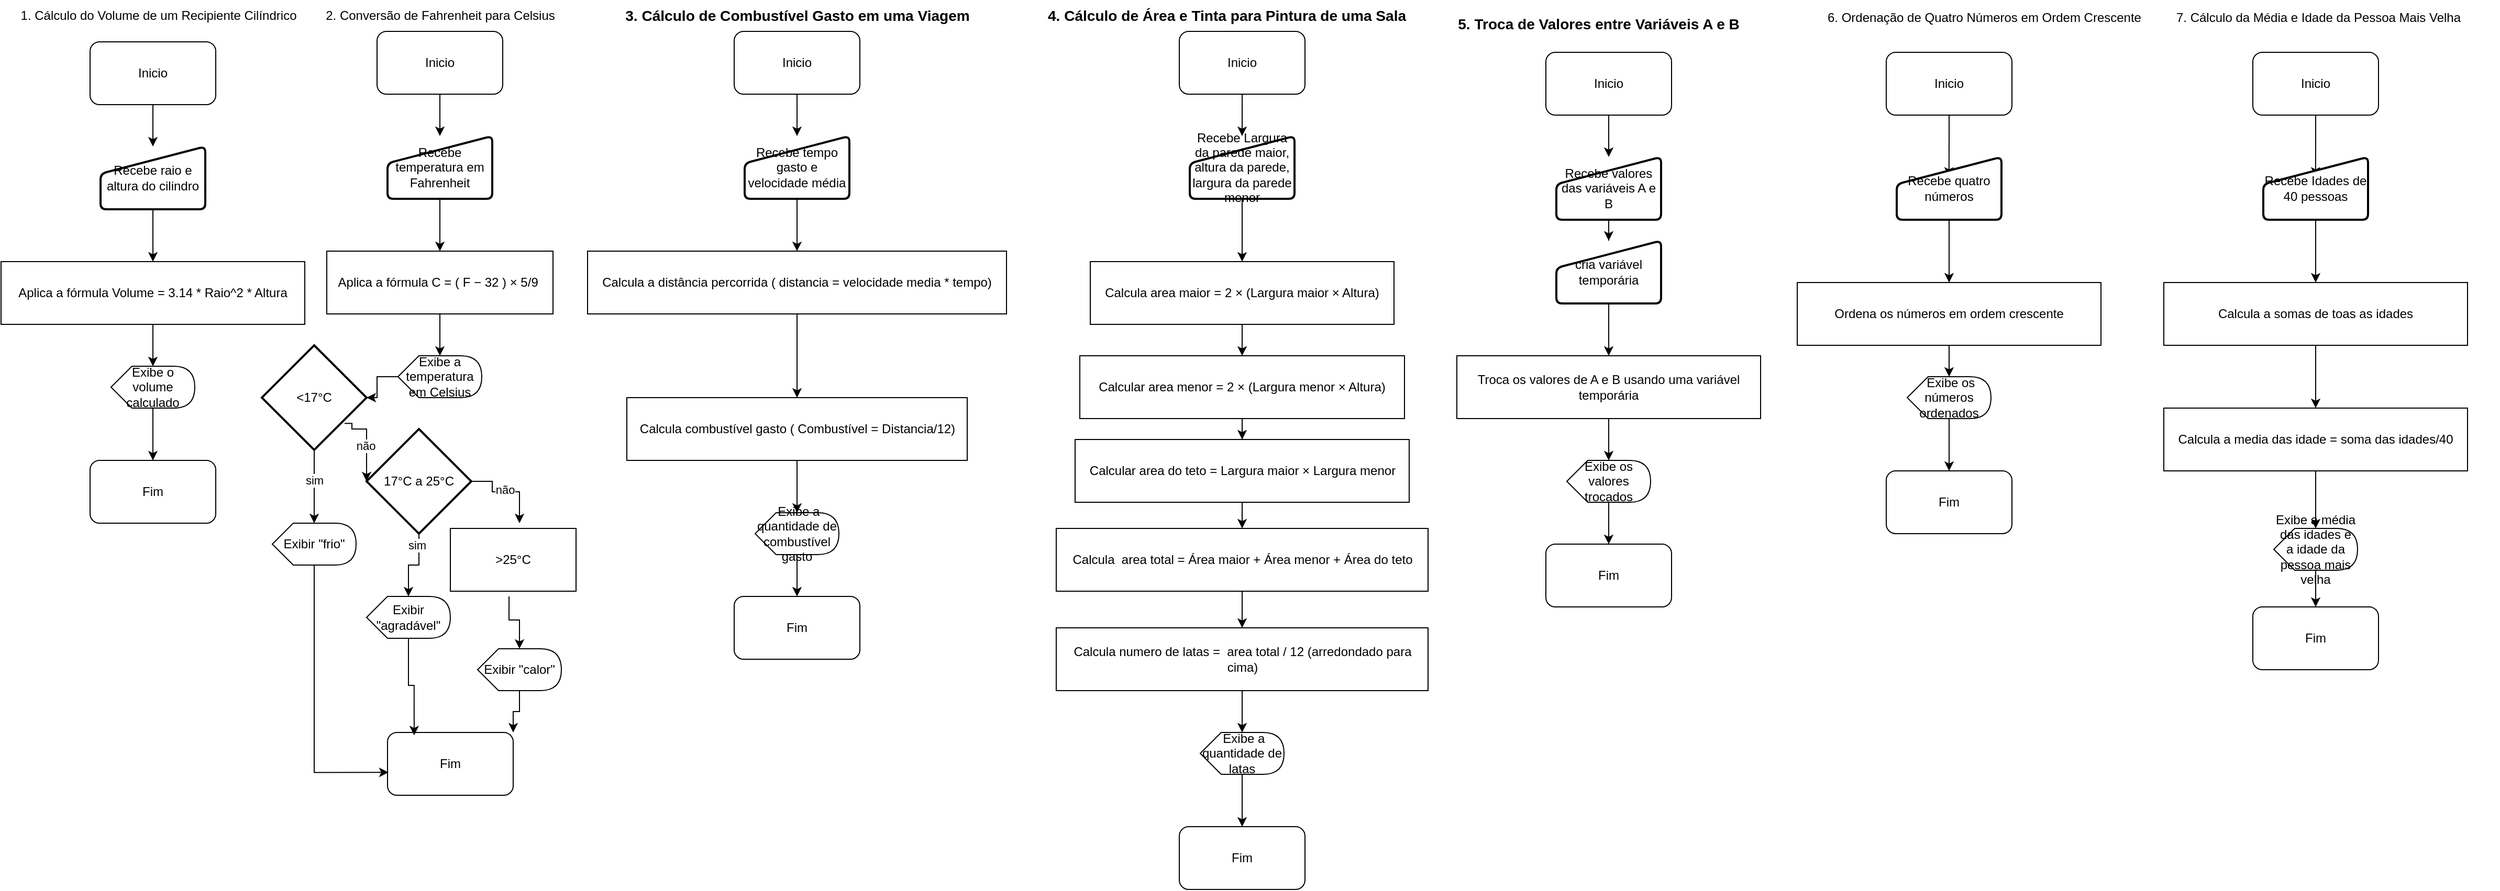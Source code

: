 <mxfile version="26.1.1">
  <diagram name="Página-1" id="ZVr4QiJu2ydi6M_REf2D">
    <mxGraphModel dx="2427" dy="726" grid="1" gridSize="10" guides="1" tooltips="1" connect="1" arrows="1" fold="1" page="1" pageScale="1" pageWidth="827" pageHeight="1169" math="0" shadow="0">
      <root>
        <mxCell id="0" />
        <mxCell id="1" parent="0" />
        <mxCell id="UZxNiqt5XXJOrxXMDr7Z-1" value="1. Cálculo do Volume de um Recipiente Cilíndrico" style="text;html=1;align=center;verticalAlign=middle;resizable=0;points=[];autosize=1;strokeColor=none;fillColor=none;" vertex="1" parent="1">
          <mxGeometry y="20" width="290" height="30" as="geometry" />
        </mxCell>
        <mxCell id="UZxNiqt5XXJOrxXMDr7Z-6" value="" style="edgeStyle=orthogonalEdgeStyle;rounded=0;orthogonalLoop=1;jettySize=auto;html=1;" edge="1" parent="1" source="UZxNiqt5XXJOrxXMDr7Z-2" target="UZxNiqt5XXJOrxXMDr7Z-3">
          <mxGeometry relative="1" as="geometry" />
        </mxCell>
        <mxCell id="UZxNiqt5XXJOrxXMDr7Z-2" value="Inicio" style="rounded=1;whiteSpace=wrap;html=1;" vertex="1" parent="1">
          <mxGeometry x="80" y="60" width="120" height="60" as="geometry" />
        </mxCell>
        <mxCell id="UZxNiqt5XXJOrxXMDr7Z-7" value="" style="edgeStyle=orthogonalEdgeStyle;rounded=0;orthogonalLoop=1;jettySize=auto;html=1;" edge="1" parent="1" source="UZxNiqt5XXJOrxXMDr7Z-3" target="UZxNiqt5XXJOrxXMDr7Z-4">
          <mxGeometry relative="1" as="geometry" />
        </mxCell>
        <mxCell id="UZxNiqt5XXJOrxXMDr7Z-3" value="Recebe raio e altura do cilindro" style="html=1;strokeWidth=2;shape=manualInput;whiteSpace=wrap;rounded=1;size=26;arcSize=11;" vertex="1" parent="1">
          <mxGeometry x="90" y="160" width="100" height="60" as="geometry" />
        </mxCell>
        <mxCell id="UZxNiqt5XXJOrxXMDr7Z-8" value="" style="edgeStyle=orthogonalEdgeStyle;rounded=0;orthogonalLoop=1;jettySize=auto;html=1;" edge="1" parent="1" source="UZxNiqt5XXJOrxXMDr7Z-4" target="UZxNiqt5XXJOrxXMDr7Z-5">
          <mxGeometry relative="1" as="geometry" />
        </mxCell>
        <mxCell id="UZxNiqt5XXJOrxXMDr7Z-4" value="&lt;div style=&quot;text-align: start;&quot;&gt;Aplica a fórmula Volume = 3.14 * Raio^2 * Altura&lt;/div&gt;" style="rounded=0;whiteSpace=wrap;html=1;" vertex="1" parent="1">
          <mxGeometry x="-5" y="270" width="290" height="60" as="geometry" />
        </mxCell>
        <mxCell id="UZxNiqt5XXJOrxXMDr7Z-10" value="" style="edgeStyle=orthogonalEdgeStyle;rounded=0;orthogonalLoop=1;jettySize=auto;html=1;" edge="1" parent="1" source="UZxNiqt5XXJOrxXMDr7Z-5" target="UZxNiqt5XXJOrxXMDr7Z-9">
          <mxGeometry relative="1" as="geometry" />
        </mxCell>
        <mxCell id="UZxNiqt5XXJOrxXMDr7Z-5" value="Exibe o volume calculado" style="shape=display;whiteSpace=wrap;html=1;" vertex="1" parent="1">
          <mxGeometry x="100" y="370" width="80" height="40" as="geometry" />
        </mxCell>
        <mxCell id="UZxNiqt5XXJOrxXMDr7Z-9" value="Fim" style="rounded=1;whiteSpace=wrap;html=1;" vertex="1" parent="1">
          <mxGeometry x="80" y="460" width="120" height="60" as="geometry" />
        </mxCell>
        <mxCell id="UZxNiqt5XXJOrxXMDr7Z-11" value="2. Conversão de Fahrenheit para Celsius" style="text;html=1;align=center;verticalAlign=middle;resizable=0;points=[];autosize=1;strokeColor=none;fillColor=none;" vertex="1" parent="1">
          <mxGeometry x="294" y="20" width="240" height="30" as="geometry" />
        </mxCell>
        <mxCell id="UZxNiqt5XXJOrxXMDr7Z-12" value="" style="edgeStyle=orthogonalEdgeStyle;rounded=0;orthogonalLoop=1;jettySize=auto;html=1;" edge="1" parent="1" source="UZxNiqt5XXJOrxXMDr7Z-13" target="UZxNiqt5XXJOrxXMDr7Z-15">
          <mxGeometry relative="1" as="geometry" />
        </mxCell>
        <mxCell id="UZxNiqt5XXJOrxXMDr7Z-13" value="Inicio" style="rounded=1;whiteSpace=wrap;html=1;" vertex="1" parent="1">
          <mxGeometry x="354" y="50" width="120" height="60" as="geometry" />
        </mxCell>
        <mxCell id="UZxNiqt5XXJOrxXMDr7Z-14" value="" style="edgeStyle=orthogonalEdgeStyle;rounded=0;orthogonalLoop=1;jettySize=auto;html=1;" edge="1" parent="1" source="UZxNiqt5XXJOrxXMDr7Z-15" target="UZxNiqt5XXJOrxXMDr7Z-17">
          <mxGeometry relative="1" as="geometry" />
        </mxCell>
        <mxCell id="UZxNiqt5XXJOrxXMDr7Z-15" value="Recebe temperatura em Fahrenheit" style="html=1;strokeWidth=2;shape=manualInput;whiteSpace=wrap;rounded=1;size=26;arcSize=11;" vertex="1" parent="1">
          <mxGeometry x="364" y="150" width="100" height="60" as="geometry" />
        </mxCell>
        <mxCell id="UZxNiqt5XXJOrxXMDr7Z-24" value="" style="edgeStyle=orthogonalEdgeStyle;rounded=0;orthogonalLoop=1;jettySize=auto;html=1;" edge="1" parent="1" source="UZxNiqt5XXJOrxXMDr7Z-17" target="UZxNiqt5XXJOrxXMDr7Z-23">
          <mxGeometry relative="1" as="geometry" />
        </mxCell>
        <mxCell id="UZxNiqt5XXJOrxXMDr7Z-17" value="&lt;div style=&quot;text-align: start;&quot;&gt;Aplica a fórmula C = ( F − 32 ) × 5/9&amp;nbsp;&lt;/div&gt;" style="rounded=0;whiteSpace=wrap;html=1;" vertex="1" parent="1">
          <mxGeometry x="306" y="260" width="216" height="60" as="geometry" />
        </mxCell>
        <mxCell id="UZxNiqt5XXJOrxXMDr7Z-20" value="Fim" style="rounded=1;whiteSpace=wrap;html=1;" vertex="1" parent="1">
          <mxGeometry x="364" y="720" width="120" height="60" as="geometry" />
        </mxCell>
        <mxCell id="UZxNiqt5XXJOrxXMDr7Z-31" value="" style="edgeStyle=orthogonalEdgeStyle;rounded=0;orthogonalLoop=1;jettySize=auto;html=1;" edge="1" parent="1" source="UZxNiqt5XXJOrxXMDr7Z-23" target="UZxNiqt5XXJOrxXMDr7Z-26">
          <mxGeometry relative="1" as="geometry" />
        </mxCell>
        <mxCell id="UZxNiqt5XXJOrxXMDr7Z-23" value="&lt;span style=&quot;text-align: left;&quot;&gt;Exibe a temperatura em Celsius&lt;/span&gt;" style="shape=display;whiteSpace=wrap;html=1;" vertex="1" parent="1">
          <mxGeometry x="374" y="360" width="80" height="40" as="geometry" />
        </mxCell>
        <mxCell id="UZxNiqt5XXJOrxXMDr7Z-33" value="" style="edgeStyle=orthogonalEdgeStyle;rounded=0;orthogonalLoop=1;jettySize=auto;html=1;" edge="1" parent="1" source="UZxNiqt5XXJOrxXMDr7Z-25" target="UZxNiqt5XXJOrxXMDr7Z-29">
          <mxGeometry relative="1" as="geometry" />
        </mxCell>
        <mxCell id="UZxNiqt5XXJOrxXMDr7Z-39" value="sim" style="edgeLabel;html=1;align=center;verticalAlign=middle;resizable=0;points=[];" vertex="1" connectable="0" parent="UZxNiqt5XXJOrxXMDr7Z-33">
          <mxGeometry x="-0.693" y="-2" relative="1" as="geometry">
            <mxPoint as="offset" />
          </mxGeometry>
        </mxCell>
        <mxCell id="UZxNiqt5XXJOrxXMDr7Z-25" value="&lt;span style=&quot;text-align: left;&quot;&gt;17°C a 25°C&lt;/span&gt;" style="strokeWidth=2;html=1;shape=mxgraph.flowchart.decision;whiteSpace=wrap;" vertex="1" parent="1">
          <mxGeometry x="344" y="430" width="100" height="100" as="geometry" />
        </mxCell>
        <mxCell id="UZxNiqt5XXJOrxXMDr7Z-32" value="" style="edgeStyle=orthogonalEdgeStyle;rounded=0;orthogonalLoop=1;jettySize=auto;html=1;" edge="1" parent="1" source="UZxNiqt5XXJOrxXMDr7Z-26" target="UZxNiqt5XXJOrxXMDr7Z-28">
          <mxGeometry relative="1" as="geometry" />
        </mxCell>
        <mxCell id="UZxNiqt5XXJOrxXMDr7Z-37" value="sim" style="edgeLabel;html=1;align=center;verticalAlign=middle;resizable=0;points=[];" vertex="1" connectable="0" parent="UZxNiqt5XXJOrxXMDr7Z-32">
          <mxGeometry x="-0.177" relative="1" as="geometry">
            <mxPoint as="offset" />
          </mxGeometry>
        </mxCell>
        <mxCell id="UZxNiqt5XXJOrxXMDr7Z-36" value="" style="edgeStyle=orthogonalEdgeStyle;rounded=0;orthogonalLoop=1;jettySize=auto;html=1;exitX=0.79;exitY=0.746;exitDx=0;exitDy=0;exitPerimeter=0;entryX=0;entryY=0.5;entryDx=0;entryDy=0;entryPerimeter=0;" edge="1" parent="1" source="UZxNiqt5XXJOrxXMDr7Z-26" target="UZxNiqt5XXJOrxXMDr7Z-25">
          <mxGeometry relative="1" as="geometry">
            <Array as="points">
              <mxPoint x="330" y="425" />
              <mxPoint x="330" y="430" />
              <mxPoint x="344" y="430" />
            </Array>
          </mxGeometry>
        </mxCell>
        <mxCell id="UZxNiqt5XXJOrxXMDr7Z-38" value="não" style="edgeLabel;html=1;align=center;verticalAlign=middle;resizable=0;points=[];" vertex="1" connectable="0" parent="UZxNiqt5XXJOrxXMDr7Z-36">
          <mxGeometry x="0.107" y="-1" relative="1" as="geometry">
            <mxPoint as="offset" />
          </mxGeometry>
        </mxCell>
        <mxCell id="UZxNiqt5XXJOrxXMDr7Z-26" value="&amp;lt;17&lt;span style=&quot;text-align: left;&quot;&gt;°C&lt;/span&gt;" style="strokeWidth=2;html=1;shape=mxgraph.flowchart.decision;whiteSpace=wrap;" vertex="1" parent="1">
          <mxGeometry x="244" y="350" width="100" height="100" as="geometry" />
        </mxCell>
        <mxCell id="UZxNiqt5XXJOrxXMDr7Z-34" value="" style="edgeStyle=orthogonalEdgeStyle;rounded=0;orthogonalLoop=1;jettySize=auto;html=1;exitX=0.467;exitY=1.083;exitDx=0;exitDy=0;exitPerimeter=0;" edge="1" parent="1" source="UZxNiqt5XXJOrxXMDr7Z-41" target="UZxNiqt5XXJOrxXMDr7Z-30">
          <mxGeometry relative="1" as="geometry">
            <mxPoint x="490" y="610.0" as="sourcePoint" />
          </mxGeometry>
        </mxCell>
        <mxCell id="UZxNiqt5XXJOrxXMDr7Z-28" value="Exibir &quot;frio&quot;" style="shape=display;whiteSpace=wrap;html=1;" vertex="1" parent="1">
          <mxGeometry x="254" y="520" width="80" height="40" as="geometry" />
        </mxCell>
        <mxCell id="UZxNiqt5XXJOrxXMDr7Z-29" value="Exibir &quot;agradável&quot;" style="shape=display;whiteSpace=wrap;html=1;" vertex="1" parent="1">
          <mxGeometry x="344" y="590" width="80" height="40" as="geometry" />
        </mxCell>
        <mxCell id="UZxNiqt5XXJOrxXMDr7Z-44" style="edgeStyle=orthogonalEdgeStyle;rounded=0;orthogonalLoop=1;jettySize=auto;html=1;entryX=1;entryY=0;entryDx=0;entryDy=0;" edge="1" parent="1" source="UZxNiqt5XXJOrxXMDr7Z-30" target="UZxNiqt5XXJOrxXMDr7Z-20">
          <mxGeometry relative="1" as="geometry" />
        </mxCell>
        <mxCell id="UZxNiqt5XXJOrxXMDr7Z-30" value="Exibir &quot;calor&quot;" style="shape=display;whiteSpace=wrap;html=1;" vertex="1" parent="1">
          <mxGeometry x="450" y="640" width="80" height="40" as="geometry" />
        </mxCell>
        <mxCell id="UZxNiqt5XXJOrxXMDr7Z-35" style="edgeStyle=orthogonalEdgeStyle;rounded=0;orthogonalLoop=1;jettySize=auto;html=1;" edge="1" parent="1" source="UZxNiqt5XXJOrxXMDr7Z-25">
          <mxGeometry relative="1" as="geometry">
            <mxPoint x="490" y="520" as="targetPoint" />
            <Array as="points">
              <mxPoint x="464" y="480" />
              <mxPoint x="464" y="490" />
              <mxPoint x="490" y="490" />
            </Array>
          </mxGeometry>
        </mxCell>
        <mxCell id="UZxNiqt5XXJOrxXMDr7Z-40" value="não" style="edgeLabel;html=1;align=center;verticalAlign=middle;resizable=0;points=[];" vertex="1" connectable="0" parent="UZxNiqt5XXJOrxXMDr7Z-35">
          <mxGeometry x="-0.034" y="2" relative="1" as="geometry">
            <mxPoint as="offset" />
          </mxGeometry>
        </mxCell>
        <mxCell id="UZxNiqt5XXJOrxXMDr7Z-41" value="&lt;span style=&quot;text-align: left;&quot;&gt;&amp;gt;25°C&lt;/span&gt;" style="rounded=0;whiteSpace=wrap;html=1;" vertex="1" parent="1">
          <mxGeometry x="424" y="525" width="120" height="60" as="geometry" />
        </mxCell>
        <mxCell id="UZxNiqt5XXJOrxXMDr7Z-42" style="edgeStyle=orthogonalEdgeStyle;rounded=0;orthogonalLoop=1;jettySize=auto;html=1;exitX=0;exitY=0;exitDx=40;exitDy=40;exitPerimeter=0;entryX=0.008;entryY=0.636;entryDx=0;entryDy=0;entryPerimeter=0;" edge="1" parent="1" source="UZxNiqt5XXJOrxXMDr7Z-28" target="UZxNiqt5XXJOrxXMDr7Z-20">
          <mxGeometry relative="1" as="geometry" />
        </mxCell>
        <mxCell id="UZxNiqt5XXJOrxXMDr7Z-43" style="edgeStyle=orthogonalEdgeStyle;rounded=0;orthogonalLoop=1;jettySize=auto;html=1;entryX=0.212;entryY=0.045;entryDx=0;entryDy=0;entryPerimeter=0;" edge="1" parent="1" source="UZxNiqt5XXJOrxXMDr7Z-29" target="UZxNiqt5XXJOrxXMDr7Z-20">
          <mxGeometry relative="1" as="geometry" />
        </mxCell>
        <mxCell id="UZxNiqt5XXJOrxXMDr7Z-45" value="&lt;h3 style=&quot;line-height: 1.5; margin: calc(var(--ds-md-zoom)*16px)0 calc(var(--ds-md-zoom)*12px)0;&quot;&gt;3.&amp;nbsp;Cálculo de Combustível Gasto em uma Viagem&lt;/h3&gt;" style="text;html=1;align=center;verticalAlign=middle;resizable=0;points=[];autosize=1;strokeColor=none;fillColor=none;" vertex="1" parent="1">
          <mxGeometry x="580" y="20" width="350" height="30" as="geometry" />
        </mxCell>
        <mxCell id="UZxNiqt5XXJOrxXMDr7Z-46" value="" style="edgeStyle=orthogonalEdgeStyle;rounded=0;orthogonalLoop=1;jettySize=auto;html=1;" edge="1" parent="1" source="UZxNiqt5XXJOrxXMDr7Z-47" target="UZxNiqt5XXJOrxXMDr7Z-49">
          <mxGeometry relative="1" as="geometry" />
        </mxCell>
        <mxCell id="UZxNiqt5XXJOrxXMDr7Z-47" value="Inicio" style="rounded=1;whiteSpace=wrap;html=1;" vertex="1" parent="1">
          <mxGeometry x="695" y="50" width="120" height="60" as="geometry" />
        </mxCell>
        <mxCell id="UZxNiqt5XXJOrxXMDr7Z-48" value="" style="edgeStyle=orthogonalEdgeStyle;rounded=0;orthogonalLoop=1;jettySize=auto;html=1;" edge="1" parent="1" source="UZxNiqt5XXJOrxXMDr7Z-49" target="UZxNiqt5XXJOrxXMDr7Z-51">
          <mxGeometry relative="1" as="geometry" />
        </mxCell>
        <mxCell id="UZxNiqt5XXJOrxXMDr7Z-49" value="Recebe t&lt;span style=&quot;text-align: left;&quot;&gt;empo gasto e velocidade média&lt;/span&gt;" style="html=1;strokeWidth=2;shape=manualInput;whiteSpace=wrap;rounded=1;size=26;arcSize=11;" vertex="1" parent="1">
          <mxGeometry x="705" y="150" width="100" height="60" as="geometry" />
        </mxCell>
        <mxCell id="UZxNiqt5XXJOrxXMDr7Z-56" value="" style="edgeStyle=orthogonalEdgeStyle;rounded=0;orthogonalLoop=1;jettySize=auto;html=1;" edge="1" parent="1" source="UZxNiqt5XXJOrxXMDr7Z-51" target="UZxNiqt5XXJOrxXMDr7Z-55">
          <mxGeometry relative="1" as="geometry" />
        </mxCell>
        <mxCell id="UZxNiqt5XXJOrxXMDr7Z-51" value="&lt;div style=&quot;&quot;&gt;Calcula a distância percorrida ( distancia = velocidade media * tempo)&lt;/div&gt;" style="rounded=0;whiteSpace=wrap;html=1;" vertex="1" parent="1">
          <mxGeometry x="555" y="260" width="400" height="60" as="geometry" />
        </mxCell>
        <mxCell id="UZxNiqt5XXJOrxXMDr7Z-52" value="" style="edgeStyle=orthogonalEdgeStyle;rounded=0;orthogonalLoop=1;jettySize=auto;html=1;" edge="1" parent="1" source="UZxNiqt5XXJOrxXMDr7Z-53" target="UZxNiqt5XXJOrxXMDr7Z-54">
          <mxGeometry relative="1" as="geometry" />
        </mxCell>
        <mxCell id="UZxNiqt5XXJOrxXMDr7Z-53" value="&lt;span style=&quot;text-align: left;&quot;&gt;&amp;nbsp;Exibe a quantidade de combustível gasto&lt;/span&gt;" style="shape=display;whiteSpace=wrap;html=1;" vertex="1" parent="1">
          <mxGeometry x="715" y="510" width="80" height="40" as="geometry" />
        </mxCell>
        <mxCell id="UZxNiqt5XXJOrxXMDr7Z-54" value="Fim" style="rounded=1;whiteSpace=wrap;html=1;" vertex="1" parent="1">
          <mxGeometry x="695" y="590" width="120" height="60" as="geometry" />
        </mxCell>
        <mxCell id="UZxNiqt5XXJOrxXMDr7Z-57" value="" style="edgeStyle=orthogonalEdgeStyle;rounded=0;orthogonalLoop=1;jettySize=auto;html=1;" edge="1" parent="1" source="UZxNiqt5XXJOrxXMDr7Z-55" target="UZxNiqt5XXJOrxXMDr7Z-53">
          <mxGeometry relative="1" as="geometry" />
        </mxCell>
        <mxCell id="UZxNiqt5XXJOrxXMDr7Z-55" value="Calcula&amp;nbsp;combustível gasto ( Combustível = Distancia/12)" style="rounded=0;whiteSpace=wrap;html=1;" vertex="1" parent="1">
          <mxGeometry x="592.5" y="400" width="325" height="60" as="geometry" />
        </mxCell>
        <mxCell id="UZxNiqt5XXJOrxXMDr7Z-59" value="&lt;h3 style=&quot;line-height: 1.5; margin: calc(var(--ds-md-zoom)*16px)0 calc(var(--ds-md-zoom)*12px)0;&quot;&gt;4.&amp;nbsp;Cálculo de Área e Tinta para Pintura de uma Sala&lt;/h3&gt;" style="text;html=1;align=center;verticalAlign=middle;resizable=0;points=[];autosize=1;strokeColor=none;fillColor=none;" vertex="1" parent="1">
          <mxGeometry x="980" y="20" width="370" height="30" as="geometry" />
        </mxCell>
        <mxCell id="UZxNiqt5XXJOrxXMDr7Z-60" value="" style="edgeStyle=orthogonalEdgeStyle;rounded=0;orthogonalLoop=1;jettySize=auto;html=1;" edge="1" parent="1" source="UZxNiqt5XXJOrxXMDr7Z-61" target="UZxNiqt5XXJOrxXMDr7Z-63">
          <mxGeometry relative="1" as="geometry" />
        </mxCell>
        <mxCell id="UZxNiqt5XXJOrxXMDr7Z-61" value="Inicio" style="rounded=1;whiteSpace=wrap;html=1;" vertex="1" parent="1">
          <mxGeometry x="1120" y="50" width="120" height="60" as="geometry" />
        </mxCell>
        <mxCell id="UZxNiqt5XXJOrxXMDr7Z-62" value="" style="edgeStyle=orthogonalEdgeStyle;rounded=0;orthogonalLoop=1;jettySize=auto;html=1;entryX=0.5;entryY=0;entryDx=0;entryDy=0;" edge="1" parent="1" source="UZxNiqt5XXJOrxXMDr7Z-63" target="UZxNiqt5XXJOrxXMDr7Z-72">
          <mxGeometry relative="1" as="geometry">
            <mxPoint x="1190" y="270" as="targetPoint" />
          </mxGeometry>
        </mxCell>
        <mxCell id="UZxNiqt5XXJOrxXMDr7Z-63" value="Recebe&amp;nbsp;&lt;span style=&quot;text-align: left;&quot;&gt;Largura da parede maior, altura da parede, largura da parede menor&lt;/span&gt;" style="html=1;strokeWidth=2;shape=manualInput;whiteSpace=wrap;rounded=1;size=26;arcSize=11;" vertex="1" parent="1">
          <mxGeometry x="1130" y="150" width="100" height="60" as="geometry" />
        </mxCell>
        <mxCell id="UZxNiqt5XXJOrxXMDr7Z-64" value="" style="edgeStyle=orthogonalEdgeStyle;rounded=0;orthogonalLoop=1;jettySize=auto;html=1;" edge="1" parent="1" source="UZxNiqt5XXJOrxXMDr7Z-72" target="UZxNiqt5XXJOrxXMDr7Z-74">
          <mxGeometry relative="1" as="geometry">
            <mxPoint x="1190" y="330" as="sourcePoint" />
            <mxPoint x="1180" y="400" as="targetPoint" />
          </mxGeometry>
        </mxCell>
        <mxCell id="UZxNiqt5XXJOrxXMDr7Z-66" value="" style="edgeStyle=orthogonalEdgeStyle;rounded=0;orthogonalLoop=1;jettySize=auto;html=1;" edge="1" parent="1" source="UZxNiqt5XXJOrxXMDr7Z-67" target="UZxNiqt5XXJOrxXMDr7Z-68">
          <mxGeometry relative="1" as="geometry" />
        </mxCell>
        <mxCell id="UZxNiqt5XXJOrxXMDr7Z-67" value="&lt;span style=&quot;text-align: left;&quot;&gt;&amp;nbsp;Exibe a quantidade de latas&lt;/span&gt;" style="shape=display;whiteSpace=wrap;html=1;" vertex="1" parent="1">
          <mxGeometry x="1140" y="720" width="80" height="40" as="geometry" />
        </mxCell>
        <mxCell id="UZxNiqt5XXJOrxXMDr7Z-68" value="Fim" style="rounded=1;whiteSpace=wrap;html=1;" vertex="1" parent="1">
          <mxGeometry x="1120" y="810" width="120" height="60" as="geometry" />
        </mxCell>
        <mxCell id="UZxNiqt5XXJOrxXMDr7Z-72" value="&lt;div style=&quot;text-align: left;&quot;&gt;Calcula area maior = 2 × (Largura maior × Altura)&lt;/div&gt;" style="rounded=0;whiteSpace=wrap;html=1;" vertex="1" parent="1">
          <mxGeometry x="1035" y="270" width="290" height="60" as="geometry" />
        </mxCell>
        <mxCell id="UZxNiqt5XXJOrxXMDr7Z-76" value="" style="edgeStyle=orthogonalEdgeStyle;rounded=0;orthogonalLoop=1;jettySize=auto;html=1;" edge="1" parent="1" source="UZxNiqt5XXJOrxXMDr7Z-74" target="UZxNiqt5XXJOrxXMDr7Z-75">
          <mxGeometry relative="1" as="geometry" />
        </mxCell>
        <mxCell id="UZxNiqt5XXJOrxXMDr7Z-74" value="Calcular area menor = 2 × (Largura menor × Altura)" style="rounded=0;whiteSpace=wrap;html=1;" vertex="1" parent="1">
          <mxGeometry x="1025" y="360" width="310" height="60" as="geometry" />
        </mxCell>
        <mxCell id="UZxNiqt5XXJOrxXMDr7Z-78" value="" style="edgeStyle=orthogonalEdgeStyle;rounded=0;orthogonalLoop=1;jettySize=auto;html=1;" edge="1" parent="1" source="UZxNiqt5XXJOrxXMDr7Z-75" target="UZxNiqt5XXJOrxXMDr7Z-77">
          <mxGeometry relative="1" as="geometry" />
        </mxCell>
        <mxCell id="UZxNiqt5XXJOrxXMDr7Z-75" value="Calcular a&lt;span style=&quot;text-align: left;&quot;&gt;rea do teto = Largura maior × Largura menor&lt;/span&gt;" style="rounded=0;whiteSpace=wrap;html=1;" vertex="1" parent="1">
          <mxGeometry x="1020.5" y="440" width="319" height="60" as="geometry" />
        </mxCell>
        <mxCell id="UZxNiqt5XXJOrxXMDr7Z-80" value="" style="edgeStyle=orthogonalEdgeStyle;rounded=0;orthogonalLoop=1;jettySize=auto;html=1;" edge="1" parent="1" source="UZxNiqt5XXJOrxXMDr7Z-77" target="UZxNiqt5XXJOrxXMDr7Z-79">
          <mxGeometry relative="1" as="geometry" />
        </mxCell>
        <mxCell id="UZxNiqt5XXJOrxXMDr7Z-77" value="Calcula&amp;nbsp;&lt;span style=&quot;text-align: left;&quot;&gt;&amp;nbsp;area total = Área maior + Área menor + Área do teto&lt;/span&gt;" style="rounded=0;whiteSpace=wrap;html=1;" vertex="1" parent="1">
          <mxGeometry x="1002.5" y="525" width="355" height="60" as="geometry" />
        </mxCell>
        <mxCell id="UZxNiqt5XXJOrxXMDr7Z-81" value="" style="edgeStyle=orthogonalEdgeStyle;rounded=0;orthogonalLoop=1;jettySize=auto;html=1;" edge="1" parent="1" source="UZxNiqt5XXJOrxXMDr7Z-79" target="UZxNiqt5XXJOrxXMDr7Z-67">
          <mxGeometry relative="1" as="geometry" />
        </mxCell>
        <mxCell id="UZxNiqt5XXJOrxXMDr7Z-79" value="&lt;div style=&quot;&quot;&gt;Calcula numero de latas =&amp;nbsp;&amp;nbsp;area total / 12 (arredondado para cima)&lt;/div&gt;" style="rounded=0;whiteSpace=wrap;html=1;" vertex="1" parent="1">
          <mxGeometry x="1002.5" y="620" width="355" height="60" as="geometry" />
        </mxCell>
        <mxCell id="UZxNiqt5XXJOrxXMDr7Z-83" value="&lt;h3 style=&quot;line-height: 1.5; margin: calc(var(--ds-md-zoom)*16px)0 calc(var(--ds-md-zoom)*12px)0;&quot;&gt;5.&amp;nbsp;Troca de Valores entre Variáveis A e B&lt;/h3&gt;" style="text;html=1;align=center;verticalAlign=middle;resizable=0;points=[];autosize=1;strokeColor=none;fillColor=none;" vertex="1" parent="1">
          <mxGeometry x="1375" y="28" width="290" height="30" as="geometry" />
        </mxCell>
        <mxCell id="UZxNiqt5XXJOrxXMDr7Z-84" value="" style="edgeStyle=orthogonalEdgeStyle;rounded=0;orthogonalLoop=1;jettySize=auto;html=1;" edge="1" parent="1" source="UZxNiqt5XXJOrxXMDr7Z-85" target="UZxNiqt5XXJOrxXMDr7Z-87">
          <mxGeometry relative="1" as="geometry" />
        </mxCell>
        <mxCell id="UZxNiqt5XXJOrxXMDr7Z-85" value="Inicio" style="rounded=1;whiteSpace=wrap;html=1;" vertex="1" parent="1">
          <mxGeometry x="1470" y="70" width="120" height="60" as="geometry" />
        </mxCell>
        <mxCell id="UZxNiqt5XXJOrxXMDr7Z-99" value="" style="edgeStyle=orthogonalEdgeStyle;rounded=0;orthogonalLoop=1;jettySize=auto;html=1;" edge="1" parent="1" source="UZxNiqt5XXJOrxXMDr7Z-87" target="UZxNiqt5XXJOrxXMDr7Z-98">
          <mxGeometry relative="1" as="geometry" />
        </mxCell>
        <mxCell id="UZxNiqt5XXJOrxXMDr7Z-87" value="Recebe v&lt;span style=&quot;background-color: transparent; color: light-dark(rgb(0, 0, 0), rgb(255, 255, 255));&quot;&gt;alores das variáveis A e B&lt;/span&gt;" style="html=1;strokeWidth=2;shape=manualInput;whiteSpace=wrap;rounded=1;size=26;arcSize=11;" vertex="1" parent="1">
          <mxGeometry x="1480" y="170" width="100" height="60" as="geometry" />
        </mxCell>
        <mxCell id="UZxNiqt5XXJOrxXMDr7Z-89" value="" style="edgeStyle=orthogonalEdgeStyle;rounded=0;orthogonalLoop=1;jettySize=auto;html=1;" edge="1" parent="1" source="UZxNiqt5XXJOrxXMDr7Z-90" target="UZxNiqt5XXJOrxXMDr7Z-91">
          <mxGeometry relative="1" as="geometry" />
        </mxCell>
        <mxCell id="UZxNiqt5XXJOrxXMDr7Z-90" value="&lt;span style=&quot;text-align: left;&quot;&gt;Exibe os valores trocados&lt;/span&gt;" style="shape=display;whiteSpace=wrap;html=1;" vertex="1" parent="1">
          <mxGeometry x="1490" y="460" width="80" height="40" as="geometry" />
        </mxCell>
        <mxCell id="UZxNiqt5XXJOrxXMDr7Z-91" value="Fim" style="rounded=1;whiteSpace=wrap;html=1;" vertex="1" parent="1">
          <mxGeometry x="1470" y="540" width="120" height="60" as="geometry" />
        </mxCell>
        <mxCell id="UZxNiqt5XXJOrxXMDr7Z-101" value="" style="edgeStyle=orthogonalEdgeStyle;rounded=0;orthogonalLoop=1;jettySize=auto;html=1;" edge="1" parent="1" source="UZxNiqt5XXJOrxXMDr7Z-92" target="UZxNiqt5XXJOrxXMDr7Z-90">
          <mxGeometry relative="1" as="geometry" />
        </mxCell>
        <mxCell id="UZxNiqt5XXJOrxXMDr7Z-92" value="&lt;div style=&quot;&quot;&gt;Troca os valores de A e B usando uma variável temporária&lt;/div&gt;" style="rounded=0;whiteSpace=wrap;html=1;" vertex="1" parent="1">
          <mxGeometry x="1385" y="360" width="290" height="60" as="geometry" />
        </mxCell>
        <mxCell id="UZxNiqt5XXJOrxXMDr7Z-100" value="" style="edgeStyle=orthogonalEdgeStyle;rounded=0;orthogonalLoop=1;jettySize=auto;html=1;" edge="1" parent="1" source="UZxNiqt5XXJOrxXMDr7Z-98" target="UZxNiqt5XXJOrxXMDr7Z-92">
          <mxGeometry relative="1" as="geometry" />
        </mxCell>
        <mxCell id="UZxNiqt5XXJOrxXMDr7Z-98" value="cria variável temporária" style="html=1;strokeWidth=2;shape=manualInput;whiteSpace=wrap;rounded=1;size=26;arcSize=11;" vertex="1" parent="1">
          <mxGeometry x="1480" y="250" width="100" height="60" as="geometry" />
        </mxCell>
        <mxCell id="UZxNiqt5XXJOrxXMDr7Z-104" value="6. Ordenação de Quatro Números em Ordem Crescente" style="text;whiteSpace=wrap;" vertex="1" parent="1">
          <mxGeometry x="1737" y="23" width="330" height="40" as="geometry" />
        </mxCell>
        <mxCell id="UZxNiqt5XXJOrxXMDr7Z-117" value="" style="edgeStyle=orthogonalEdgeStyle;rounded=0;orthogonalLoop=1;jettySize=auto;html=1;entryX=0.499;entryY=0.314;entryDx=0;entryDy=0;entryPerimeter=0;" edge="1" parent="1" source="UZxNiqt5XXJOrxXMDr7Z-106" target="UZxNiqt5XXJOrxXMDr7Z-108">
          <mxGeometry relative="1" as="geometry" />
        </mxCell>
        <mxCell id="UZxNiqt5XXJOrxXMDr7Z-106" value="Inicio" style="rounded=1;whiteSpace=wrap;html=1;" vertex="1" parent="1">
          <mxGeometry x="1795" y="70" width="120" height="60" as="geometry" />
        </mxCell>
        <mxCell id="UZxNiqt5XXJOrxXMDr7Z-116" value="" style="edgeStyle=orthogonalEdgeStyle;rounded=0;orthogonalLoop=1;jettySize=auto;html=1;" edge="1" parent="1" source="UZxNiqt5XXJOrxXMDr7Z-108" target="UZxNiqt5XXJOrxXMDr7Z-113">
          <mxGeometry relative="1" as="geometry" />
        </mxCell>
        <mxCell id="UZxNiqt5XXJOrxXMDr7Z-108" value="Recebe q&lt;span style=&quot;text-align: left;&quot;&gt;uatro números&lt;/span&gt;" style="html=1;strokeWidth=2;shape=manualInput;whiteSpace=wrap;rounded=1;size=26;arcSize=11;" vertex="1" parent="1">
          <mxGeometry x="1805" y="170" width="100" height="60" as="geometry" />
        </mxCell>
        <mxCell id="UZxNiqt5XXJOrxXMDr7Z-109" value="" style="edgeStyle=orthogonalEdgeStyle;rounded=0;orthogonalLoop=1;jettySize=auto;html=1;" edge="1" parent="1" source="UZxNiqt5XXJOrxXMDr7Z-110" target="UZxNiqt5XXJOrxXMDr7Z-111">
          <mxGeometry relative="1" as="geometry" />
        </mxCell>
        <mxCell id="UZxNiqt5XXJOrxXMDr7Z-110" value="&lt;span style=&quot;text-align: left;&quot;&gt;&amp;nbsp;Exibe os números ordenados&lt;/span&gt;" style="shape=display;whiteSpace=wrap;html=1;" vertex="1" parent="1">
          <mxGeometry x="1815" y="380" width="80" height="40" as="geometry" />
        </mxCell>
        <mxCell id="UZxNiqt5XXJOrxXMDr7Z-111" value="Fim" style="rounded=1;whiteSpace=wrap;html=1;" vertex="1" parent="1">
          <mxGeometry x="1795" y="470" width="120" height="60" as="geometry" />
        </mxCell>
        <mxCell id="UZxNiqt5XXJOrxXMDr7Z-112" value="" style="edgeStyle=orthogonalEdgeStyle;rounded=0;orthogonalLoop=1;jettySize=auto;html=1;" edge="1" parent="1" source="UZxNiqt5XXJOrxXMDr7Z-113" target="UZxNiqt5XXJOrxXMDr7Z-110">
          <mxGeometry relative="1" as="geometry" />
        </mxCell>
        <mxCell id="UZxNiqt5XXJOrxXMDr7Z-113" value="&lt;div style=&quot;&quot;&gt;&lt;span style=&quot;text-align: left;&quot;&gt;Ordena os números em ordem crescente&lt;/span&gt;&lt;/div&gt;" style="rounded=0;whiteSpace=wrap;html=1;" vertex="1" parent="1">
          <mxGeometry x="1710" y="290" width="290" height="60" as="geometry" />
        </mxCell>
        <mxCell id="UZxNiqt5XXJOrxXMDr7Z-119" value="7. Cálculo da Média e Idade da Pessoa Mais Velha" style="text;whiteSpace=wrap;" vertex="1" parent="1">
          <mxGeometry x="2070" y="23" width="310" height="40" as="geometry" />
        </mxCell>
        <mxCell id="UZxNiqt5XXJOrxXMDr7Z-120" value="" style="edgeStyle=orthogonalEdgeStyle;rounded=0;orthogonalLoop=1;jettySize=auto;html=1;entryX=0.499;entryY=0.314;entryDx=0;entryDy=0;entryPerimeter=0;" edge="1" parent="1" source="UZxNiqt5XXJOrxXMDr7Z-121" target="UZxNiqt5XXJOrxXMDr7Z-123">
          <mxGeometry relative="1" as="geometry" />
        </mxCell>
        <mxCell id="UZxNiqt5XXJOrxXMDr7Z-121" value="Inicio" style="rounded=1;whiteSpace=wrap;html=1;" vertex="1" parent="1">
          <mxGeometry x="2145" y="70" width="120" height="60" as="geometry" />
        </mxCell>
        <mxCell id="UZxNiqt5XXJOrxXMDr7Z-122" value="" style="edgeStyle=orthogonalEdgeStyle;rounded=0;orthogonalLoop=1;jettySize=auto;html=1;" edge="1" parent="1" source="UZxNiqt5XXJOrxXMDr7Z-123" target="UZxNiqt5XXJOrxXMDr7Z-128">
          <mxGeometry relative="1" as="geometry" />
        </mxCell>
        <mxCell id="UZxNiqt5XXJOrxXMDr7Z-123" value="Recebe&amp;nbsp;&lt;span style=&quot;text-align: left;&quot;&gt;Idades de 40 pessoas&lt;/span&gt;" style="html=1;strokeWidth=2;shape=manualInput;whiteSpace=wrap;rounded=1;size=26;arcSize=11;" vertex="1" parent="1">
          <mxGeometry x="2155" y="170" width="100" height="60" as="geometry" />
        </mxCell>
        <mxCell id="UZxNiqt5XXJOrxXMDr7Z-124" value="" style="edgeStyle=orthogonalEdgeStyle;rounded=0;orthogonalLoop=1;jettySize=auto;html=1;" edge="1" parent="1" source="UZxNiqt5XXJOrxXMDr7Z-125" target="UZxNiqt5XXJOrxXMDr7Z-126">
          <mxGeometry relative="1" as="geometry" />
        </mxCell>
        <mxCell id="UZxNiqt5XXJOrxXMDr7Z-125" value="&lt;span style=&quot;text-align: left;&quot;&gt;Exibe a média das idades e a idade da pessoa mais velha&lt;/span&gt;" style="shape=display;whiteSpace=wrap;html=1;" vertex="1" parent="1">
          <mxGeometry x="2165" y="525" width="80" height="40" as="geometry" />
        </mxCell>
        <mxCell id="UZxNiqt5XXJOrxXMDr7Z-126" value="Fim" style="rounded=1;whiteSpace=wrap;html=1;" vertex="1" parent="1">
          <mxGeometry x="2145" y="600" width="120" height="60" as="geometry" />
        </mxCell>
        <mxCell id="UZxNiqt5XXJOrxXMDr7Z-131" value="" style="edgeStyle=orthogonalEdgeStyle;rounded=0;orthogonalLoop=1;jettySize=auto;html=1;" edge="1" parent="1" source="UZxNiqt5XXJOrxXMDr7Z-128" target="UZxNiqt5XXJOrxXMDr7Z-129">
          <mxGeometry relative="1" as="geometry" />
        </mxCell>
        <mxCell id="UZxNiqt5XXJOrxXMDr7Z-128" value="&lt;div style=&quot;&quot;&gt;&lt;span style=&quot;text-align: left;&quot;&gt;Calcula a somas de toas as idades&lt;/span&gt;&lt;/div&gt;" style="rounded=0;whiteSpace=wrap;html=1;" vertex="1" parent="1">
          <mxGeometry x="2060" y="290" width="290" height="60" as="geometry" />
        </mxCell>
        <mxCell id="UZxNiqt5XXJOrxXMDr7Z-129" value="&lt;div style=&quot;&quot;&gt;&lt;span style=&quot;text-align: left;&quot;&gt;Calcula a media das idade = soma das idades/40&lt;/span&gt;&lt;/div&gt;" style="rounded=0;whiteSpace=wrap;html=1;" vertex="1" parent="1">
          <mxGeometry x="2060" y="410" width="290" height="60" as="geometry" />
        </mxCell>
        <mxCell id="UZxNiqt5XXJOrxXMDr7Z-130" style="edgeStyle=orthogonalEdgeStyle;rounded=0;orthogonalLoop=1;jettySize=auto;html=1;exitX=0.5;exitY=1;exitDx=0;exitDy=0;entryX=0;entryY=0;entryDx=40;entryDy=0;entryPerimeter=0;" edge="1" parent="1" source="UZxNiqt5XXJOrxXMDr7Z-129" target="UZxNiqt5XXJOrxXMDr7Z-125">
          <mxGeometry relative="1" as="geometry" />
        </mxCell>
      </root>
    </mxGraphModel>
  </diagram>
</mxfile>

